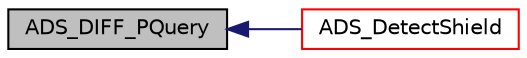 digraph "ADS_DIFF_PQuery"
{
  edge [fontname="Helvetica",fontsize="10",labelfontname="Helvetica",labelfontsize="10"];
  node [fontname="Helvetica",fontsize="10",shape=record];
  rankdir="LR";
  Node57 [label="ADS_DIFF_PQuery",height=0.2,width=0.4,color="black", fillcolor="grey75", style="filled", fontcolor="black"];
  Node57 -> Node58 [dir="back",color="midnightblue",fontsize="10",style="solid",fontname="Helvetica"];
  Node58 [label="ADS_DetectShield",height=0.2,width=0.4,color="red", fillcolor="white", style="filled",URL="$auto__detection__service__kl25z_8c.html#a01f30c94c49eadb65cc176f79209e84c"];
}
